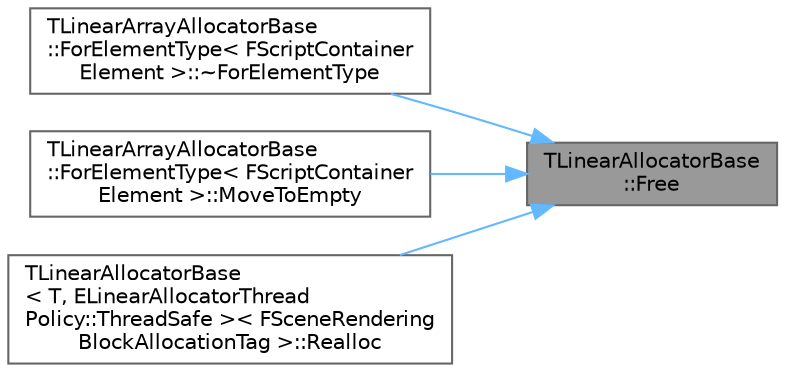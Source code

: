 digraph "TLinearAllocatorBase::Free"
{
 // INTERACTIVE_SVG=YES
 // LATEX_PDF_SIZE
  bgcolor="transparent";
  edge [fontname=Helvetica,fontsize=10,labelfontname=Helvetica,labelfontsize=10];
  node [fontname=Helvetica,fontsize=10,shape=box,height=0.2,width=0.4];
  rankdir="RL";
  Node1 [id="Node000001",label="TLinearAllocatorBase\l::Free",height=0.2,width=0.4,color="gray40", fillcolor="grey60", style="filled", fontcolor="black",tooltip=" "];
  Node1 -> Node2 [id="edge1_Node000001_Node000002",dir="back",color="steelblue1",style="solid",tooltip=" "];
  Node2 [id="Node000002",label="TLinearArrayAllocatorBase\l::ForElementType\< FScriptContainer\lElement \>::~ForElementType",height=0.2,width=0.4,color="grey40", fillcolor="white", style="filled",URL="$d1/d23/classTLinearArrayAllocatorBase_1_1ForElementType.html#aa4431f3ad33ae0b709becdb8f433dc0f",tooltip=" "];
  Node1 -> Node3 [id="edge2_Node000001_Node000003",dir="back",color="steelblue1",style="solid",tooltip=" "];
  Node3 [id="Node000003",label="TLinearArrayAllocatorBase\l::ForElementType\< FScriptContainer\lElement \>::MoveToEmpty",height=0.2,width=0.4,color="grey40", fillcolor="white", style="filled",URL="$d1/d23/classTLinearArrayAllocatorBase_1_1ForElementType.html#aa485f1f7e175ae0495acfa93fdf31aa1",tooltip=" "];
  Node1 -> Node4 [id="edge3_Node000001_Node000004",dir="back",color="steelblue1",style="solid",tooltip=" "];
  Node4 [id="Node000004",label="TLinearAllocatorBase\l\< T, ELinearAllocatorThread\lPolicy::ThreadSafe \>\< FSceneRendering\lBlockAllocationTag \>::Realloc",height=0.2,width=0.4,color="grey40", fillcolor="white", style="filled",URL="$dd/d98/classTLinearAllocatorBase.html#a60ee8be234047cb8434cbbea242e7815",tooltip=" "];
}

